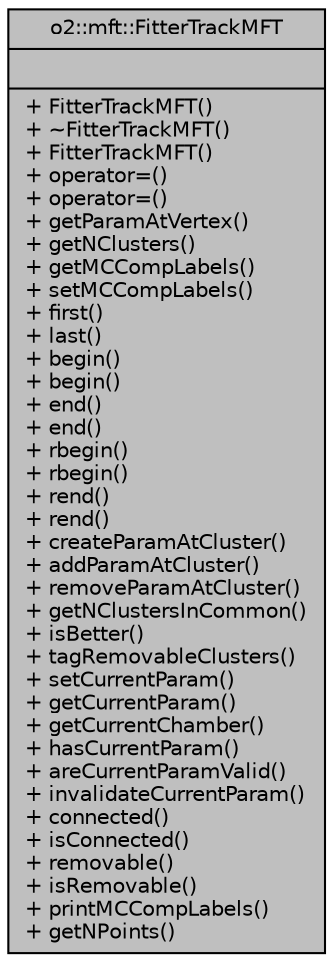 digraph "o2::mft::FitterTrackMFT"
{
 // INTERACTIVE_SVG=YES
  bgcolor="transparent";
  edge [fontname="Helvetica",fontsize="10",labelfontname="Helvetica",labelfontsize="10"];
  node [fontname="Helvetica",fontsize="10",shape=record];
  Node1 [label="{o2::mft::FitterTrackMFT\n||+ FitterTrackMFT()\l+ ~FitterTrackMFT()\l+ FitterTrackMFT()\l+ operator=()\l+ operator=()\l+ getParamAtVertex()\l+ getNClusters()\l+ getMCCompLabels()\l+ setMCCompLabels()\l+ first()\l+ last()\l+ begin()\l+ begin()\l+ end()\l+ end()\l+ rbegin()\l+ rbegin()\l+ rend()\l+ rend()\l+ createParamAtCluster()\l+ addParamAtCluster()\l+ removeParamAtCluster()\l+ getNClustersInCommon()\l+ isBetter()\l+ tagRemovableClusters()\l+ setCurrentParam()\l+ getCurrentParam()\l+ getCurrentChamber()\l+ hasCurrentParam()\l+ areCurrentParamValid()\l+ invalidateCurrentParam()\l+ connected()\l+ isConnected()\l+ removable()\l+ isRemovable()\l+ printMCCompLabels()\l+ getNPoints()\l}",height=0.2,width=0.4,color="black", fillcolor="grey75", style="filled", fontcolor="black"];
}
